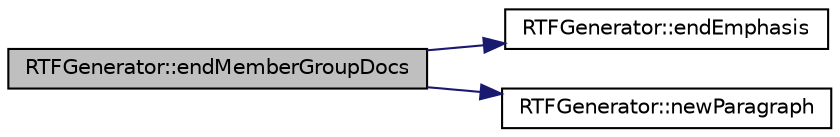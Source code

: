 digraph "RTFGenerator::endMemberGroupDocs"
{
 // LATEX_PDF_SIZE
  edge [fontname="Helvetica",fontsize="10",labelfontname="Helvetica",labelfontsize="10"];
  node [fontname="Helvetica",fontsize="10",shape=record];
  rankdir="LR";
  Node1 [label="RTFGenerator::endMemberGroupDocs",height=0.2,width=0.4,color="black", fillcolor="grey75", style="filled", fontcolor="black",tooltip=" "];
  Node1 -> Node2 [color="midnightblue",fontsize="10",style="solid",fontname="Helvetica"];
  Node2 [label="RTFGenerator::endEmphasis",height=0.2,width=0.4,color="black", fillcolor="white", style="filled",URL="$classRTFGenerator.html#a283896a8d13cd017f4b765d82ba1e132",tooltip=" "];
  Node1 -> Node3 [color="midnightblue",fontsize="10",style="solid",fontname="Helvetica"];
  Node3 [label="RTFGenerator::newParagraph",height=0.2,width=0.4,color="black", fillcolor="white", style="filled",URL="$classRTFGenerator.html#a19bbf6e08804ee457c7aa9e07b833ba0",tooltip=" "];
}
